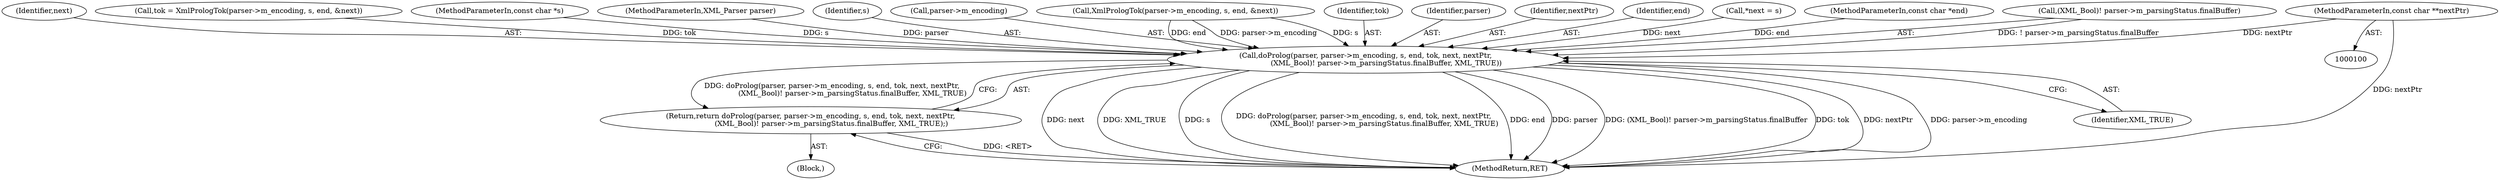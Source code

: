 digraph "0_libexpat_c20b758c332d9a13afbbb276d30db1d183a85d43_3@pointer" {
"1000104" [label="(MethodParameterIn,const char **nextPtr)"];
"1000122" [label="(Call,doProlog(parser, parser->m_encoding, s, end, tok, next, nextPtr,\n                  (XML_Bool)! parser->m_parsingStatus.finalBuffer, XML_TRUE))"];
"1000121" [label="(Return,return doProlog(parser, parser->m_encoding, s, end, tok, next, nextPtr,\n                  (XML_Bool)! parser->m_parsingStatus.finalBuffer, XML_TRUE);)"];
"1000130" [label="(Identifier,next)"];
"1000111" [label="(Call,tok = XmlPrologTok(parser->m_encoding, s, end, &next))"];
"1000102" [label="(MethodParameterIn,const char *s)"];
"1000101" [label="(MethodParameterIn,XML_Parser parser)"];
"1000127" [label="(Identifier,s)"];
"1000124" [label="(Call,parser->m_encoding)"];
"1000113" [label="(Call,XmlPrologTok(parser->m_encoding, s, end, &next))"];
"1000141" [label="(MethodReturn,RET)"];
"1000129" [label="(Identifier,tok)"];
"1000123" [label="(Identifier,parser)"];
"1000131" [label="(Identifier,nextPtr)"];
"1000128" [label="(Identifier,end)"];
"1000107" [label="(Call,*next = s)"];
"1000121" [label="(Return,return doProlog(parser, parser->m_encoding, s, end, tok, next, nextPtr,\n                  (XML_Bool)! parser->m_parsingStatus.finalBuffer, XML_TRUE);)"];
"1000122" [label="(Call,doProlog(parser, parser->m_encoding, s, end, tok, next, nextPtr,\n                  (XML_Bool)! parser->m_parsingStatus.finalBuffer, XML_TRUE))"];
"1000103" [label="(MethodParameterIn,const char *end)"];
"1000104" [label="(MethodParameterIn,const char **nextPtr)"];
"1000132" [label="(Call,(XML_Bool)! parser->m_parsingStatus.finalBuffer)"];
"1000105" [label="(Block,)"];
"1000140" [label="(Identifier,XML_TRUE)"];
"1000104" -> "1000100"  [label="AST: "];
"1000104" -> "1000141"  [label="DDG: nextPtr"];
"1000104" -> "1000122"  [label="DDG: nextPtr"];
"1000122" -> "1000121"  [label="AST: "];
"1000122" -> "1000140"  [label="CFG: "];
"1000123" -> "1000122"  [label="AST: "];
"1000124" -> "1000122"  [label="AST: "];
"1000127" -> "1000122"  [label="AST: "];
"1000128" -> "1000122"  [label="AST: "];
"1000129" -> "1000122"  [label="AST: "];
"1000130" -> "1000122"  [label="AST: "];
"1000131" -> "1000122"  [label="AST: "];
"1000132" -> "1000122"  [label="AST: "];
"1000140" -> "1000122"  [label="AST: "];
"1000121" -> "1000122"  [label="CFG: "];
"1000122" -> "1000141"  [label="DDG: next"];
"1000122" -> "1000141"  [label="DDG: XML_TRUE"];
"1000122" -> "1000141"  [label="DDG: s"];
"1000122" -> "1000141"  [label="DDG: doProlog(parser, parser->m_encoding, s, end, tok, next, nextPtr,\n                  (XML_Bool)! parser->m_parsingStatus.finalBuffer, XML_TRUE)"];
"1000122" -> "1000141"  [label="DDG: end"];
"1000122" -> "1000141"  [label="DDG: parser"];
"1000122" -> "1000141"  [label="DDG: (XML_Bool)! parser->m_parsingStatus.finalBuffer"];
"1000122" -> "1000141"  [label="DDG: tok"];
"1000122" -> "1000141"  [label="DDG: nextPtr"];
"1000122" -> "1000141"  [label="DDG: parser->m_encoding"];
"1000122" -> "1000121"  [label="DDG: doProlog(parser, parser->m_encoding, s, end, tok, next, nextPtr,\n                  (XML_Bool)! parser->m_parsingStatus.finalBuffer, XML_TRUE)"];
"1000101" -> "1000122"  [label="DDG: parser"];
"1000113" -> "1000122"  [label="DDG: parser->m_encoding"];
"1000113" -> "1000122"  [label="DDG: s"];
"1000113" -> "1000122"  [label="DDG: end"];
"1000102" -> "1000122"  [label="DDG: s"];
"1000103" -> "1000122"  [label="DDG: end"];
"1000111" -> "1000122"  [label="DDG: tok"];
"1000107" -> "1000122"  [label="DDG: next"];
"1000132" -> "1000122"  [label="DDG: ! parser->m_parsingStatus.finalBuffer"];
"1000121" -> "1000105"  [label="AST: "];
"1000141" -> "1000121"  [label="CFG: "];
"1000121" -> "1000141"  [label="DDG: <RET>"];
}
